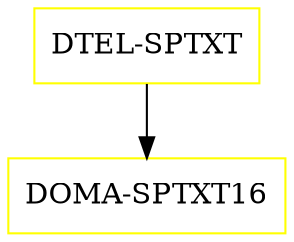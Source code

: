 digraph G {
  "DTEL-SPTXT" [shape=box,color=yellow];
  "DOMA-SPTXT16" [shape=box,color=yellow,URL="./DOMA_SPTXT16.html"];
  "DTEL-SPTXT" -> "DOMA-SPTXT16";
}
